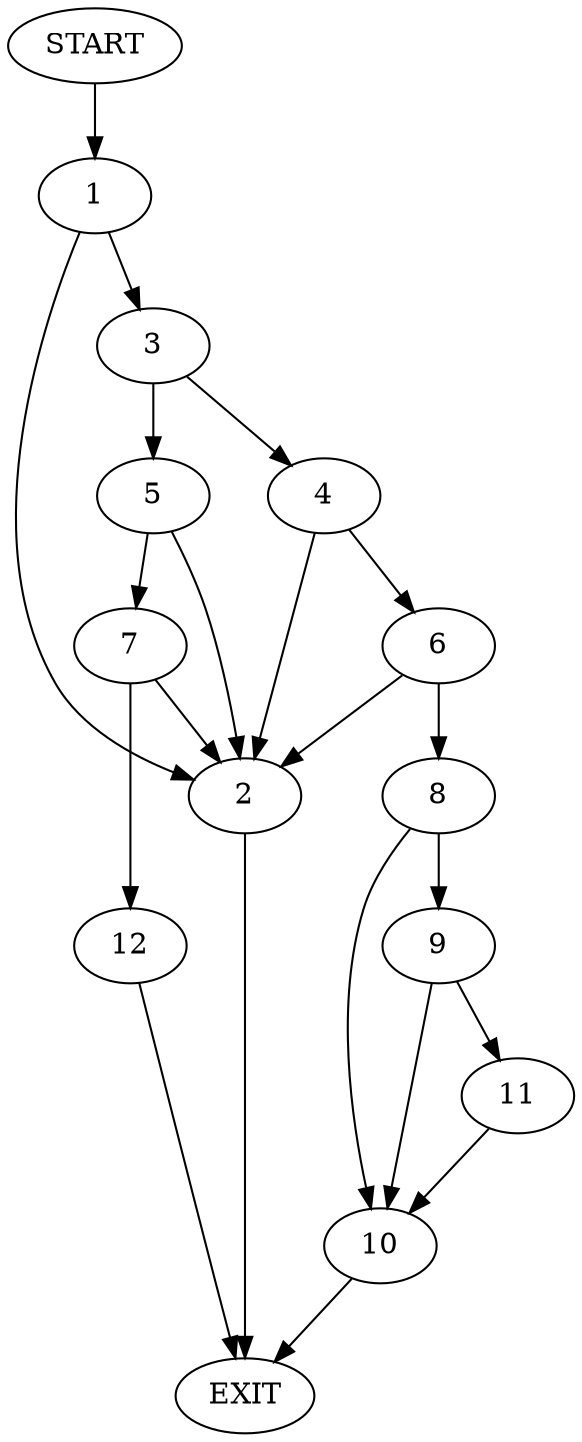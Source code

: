 digraph {
0 [label="START"]
13 [label="EXIT"]
0 -> 1
1 -> 2
1 -> 3
2 -> 13
3 -> 4
3 -> 5
4 -> 2
4 -> 6
5 -> 2
5 -> 7
6 -> 2
6 -> 8
8 -> 9
8 -> 10
10 -> 13
9 -> 11
9 -> 10
11 -> 10
7 -> 12
7 -> 2
12 -> 13
}
